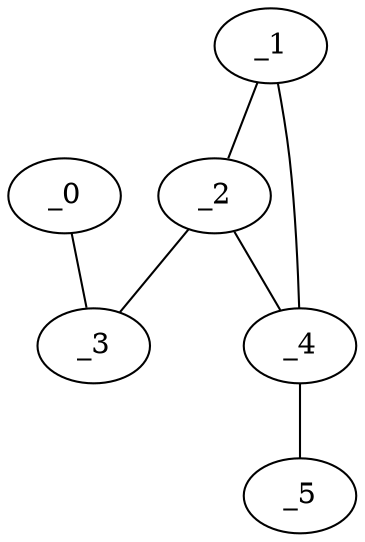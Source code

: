 graph EP1_0115 {
	_0	 [x="2.1398",
		y="2.16505"];
	_3	 [x="0.215898",
		y="3.07468"];
	_0 -- _3;
	_1	 [x="2.24213",
		y="0.788041"];
	_2	 [x="0.518383",
		y="0.582667"];
	_1 -- _2;
	_4	 [x="0.582433",
		y="1.34084"];
	_1 -- _4;
	_2 -- _3;
	_2 -- _4;
	_5	 [x="1.90143",
		y="2.17596"];
	_4 -- _5;
}
